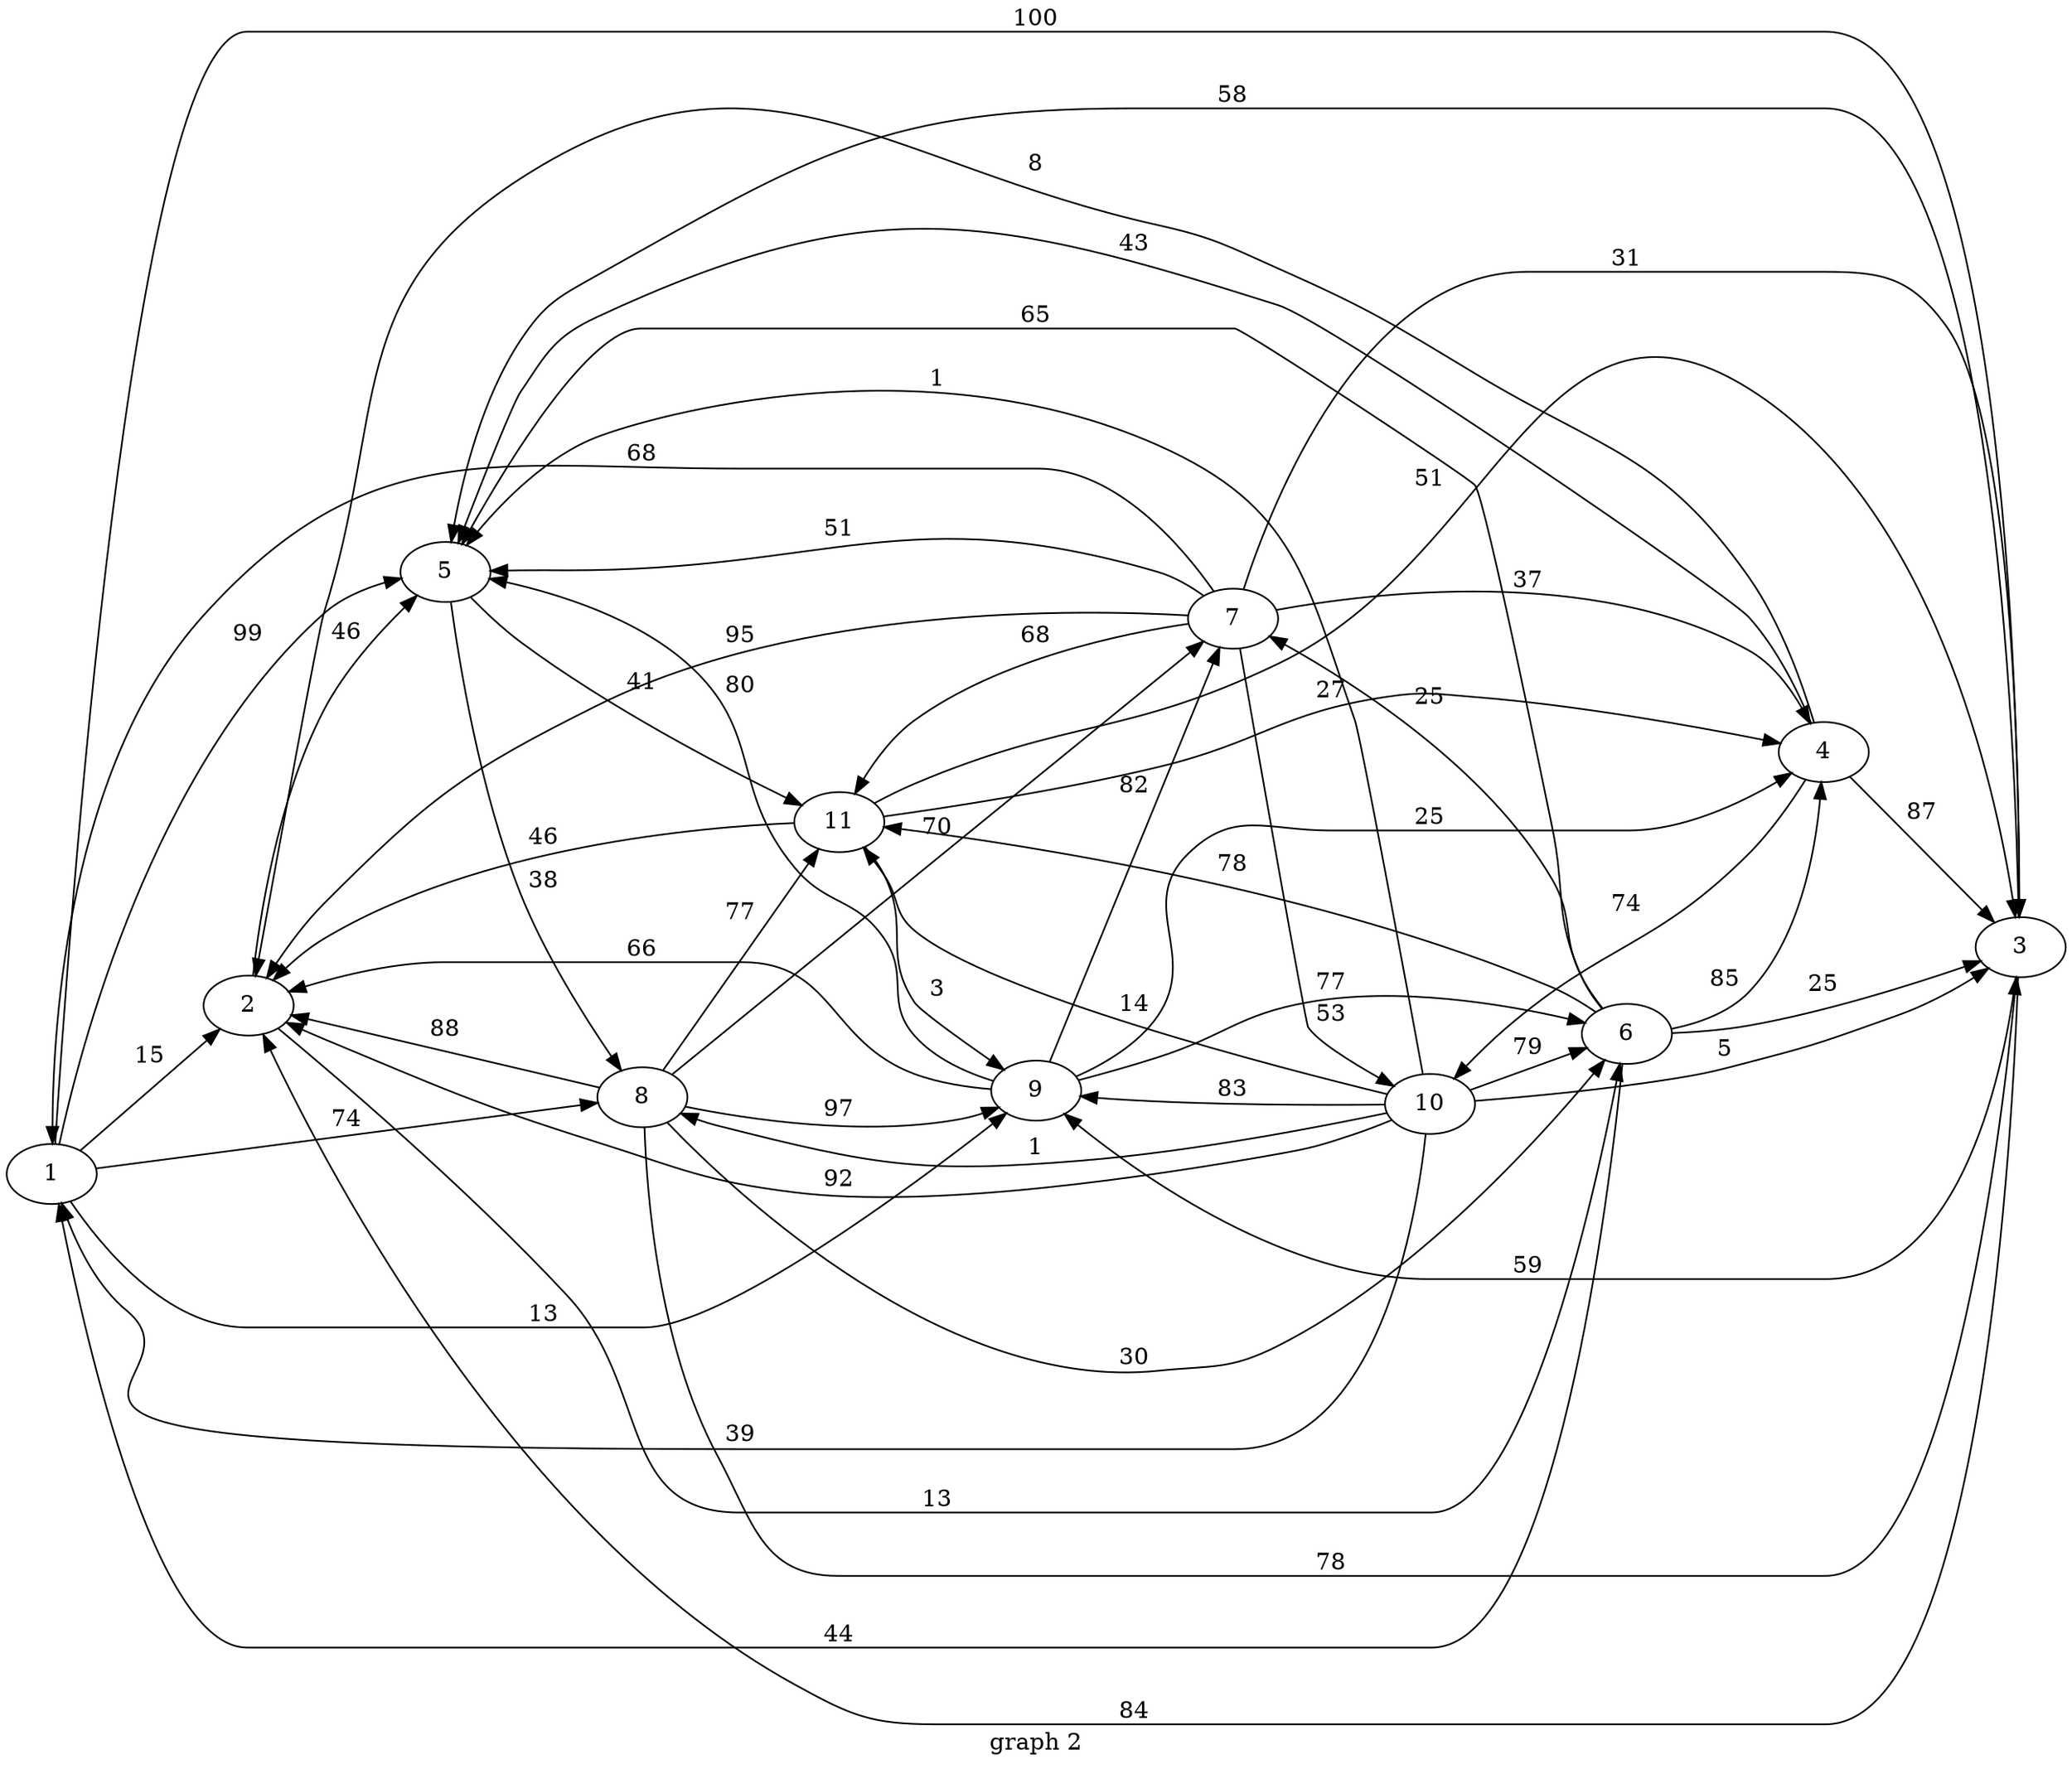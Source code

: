 digraph g{
 rankdir = LR
1;
2;
3;
4;
5;
6;
7;
8;
9;
10;
11;
8 -> 6 [label = " 30 "];
8 -> 11 [label = " 77 "];
8 -> 3 [label = " 78 "];
3 -> 9 [label = " 59 "];
4 -> 5 [label = " 43 "];
4 -> 2 [label = " 8 "];
7 -> 1 [label = " 68 "];
1 -> 9 [label = " 13 "];
9 -> 2 [label = " 66 "];
9 -> 4 [label = " 25 "];
11 -> 4 [label = " 27 "];
6 -> 5 [label = " 65 "];
6 -> 3 [label = " 25 "];
1 -> 5 [label = " 99 "];
1 -> 3 [label = " 100 "];
7 -> 2 [label = " 95 "];
7 -> 10 [label = " 53 "];
4 -> 3 [label = " 87 "];
7 -> 11 [label = " 68 "];
9 -> 7 [label = " 82 "];
10 -> 6 [label = " 79 "];
9 -> 5 [label = " 80 "];
1 -> 8 [label = " 74 "];
7 -> 5 [label = " 51 "];
3 -> 2 [label = " 84 "];
10 -> 11 [label = " 14 "];
8 -> 9 [label = " 97 "];
2 -> 6 [label = " 13 "];
2 -> 5 [label = " 46 "];
5 -> 11 [label = " 41 "];
7 -> 3 [label = " 31 "];
10 -> 8 [label = " 1 "];
10 -> 5 [label = " 1 "];
10 -> 9 [label = " 83 "];
1 -> 2 [label = " 15 "];
6 -> 1 [label = " 44 "];
10 -> 3 [label = " 5 "];
6 -> 11 [label = " 78 "];
11 -> 3 [label = " 51 "];
8 -> 7 [label = " 70 "];
4 -> 10 [label = " 74 "];
6 -> 4 [label = " 85 "];
9 -> 6 [label = " 77 "];
11 -> 2 [label = " 46 "];
6 -> 7 [label = " 25 "];
11 -> 9 [label = " 3 "];
7 -> 4 [label = " 37 "];
10 -> 1 [label = " 39 "];
8 -> 2 [label = " 88 "];
10 -> 2 [label = " 92 "];
5 -> 8 [label = " 38 "];
3 -> 5 [label = " 58 "];
label = "graph 2"
}
